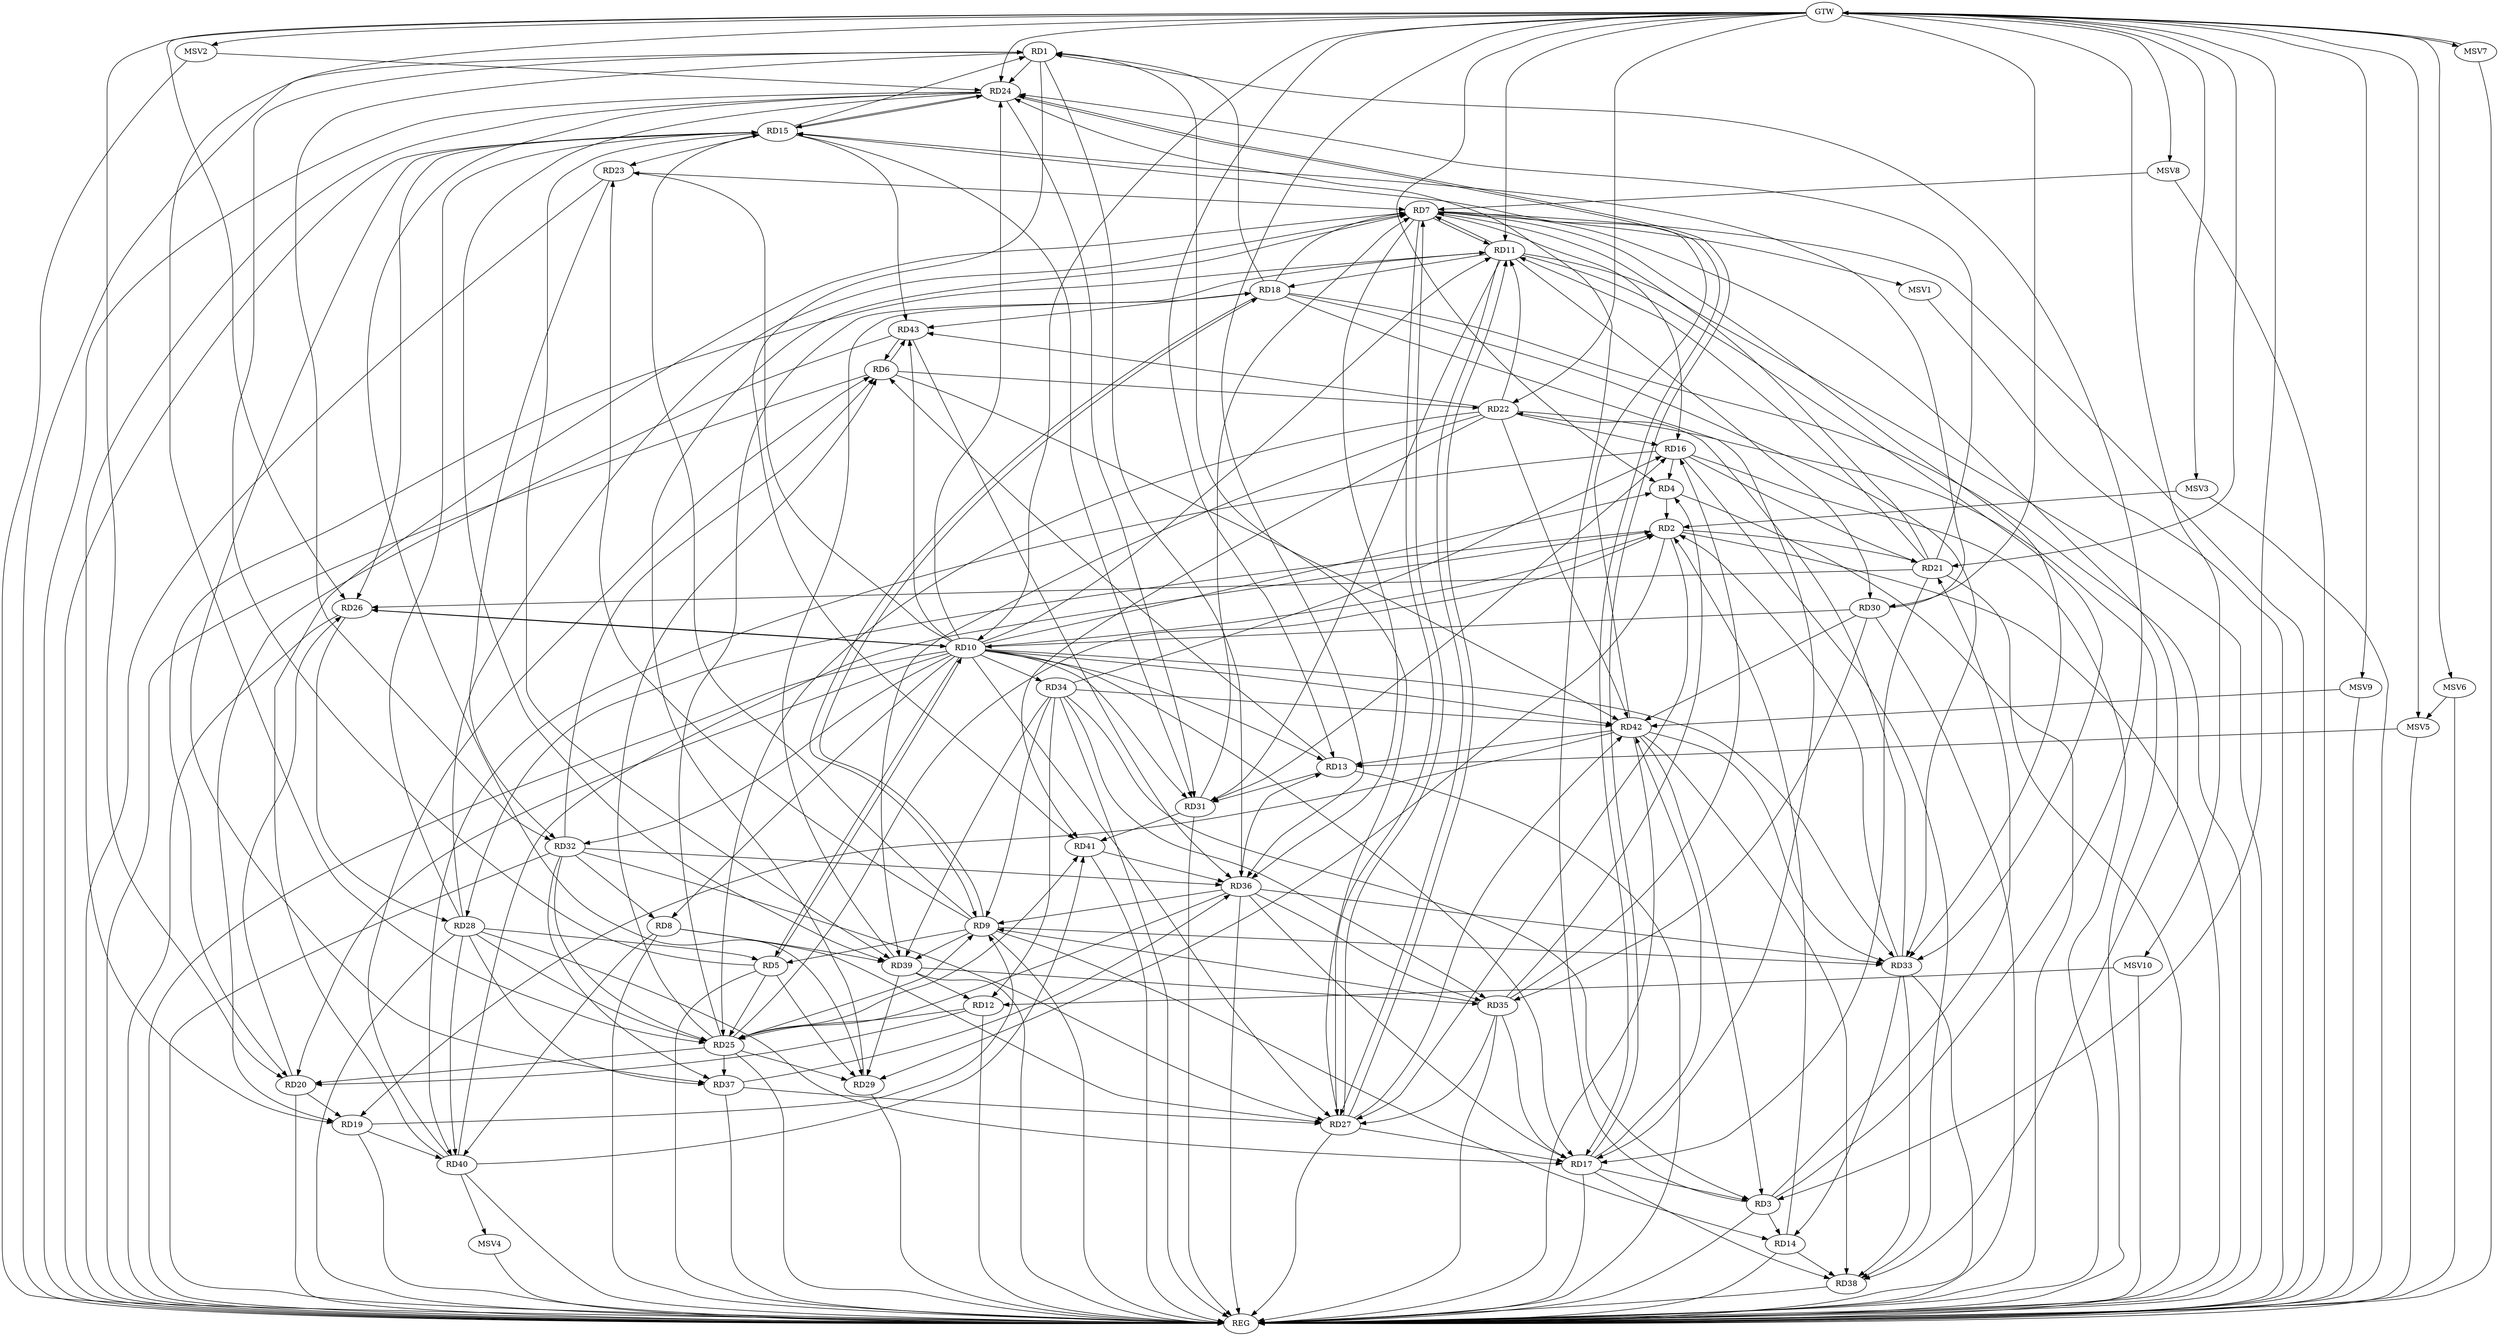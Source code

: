 strict digraph G {
  RD1 [ label="RD1" ];
  RD2 [ label="RD2" ];
  RD3 [ label="RD3" ];
  RD4 [ label="RD4" ];
  RD5 [ label="RD5" ];
  RD6 [ label="RD6" ];
  RD7 [ label="RD7" ];
  RD8 [ label="RD8" ];
  RD9 [ label="RD9" ];
  RD10 [ label="RD10" ];
  RD11 [ label="RD11" ];
  RD12 [ label="RD12" ];
  RD13 [ label="RD13" ];
  RD14 [ label="RD14" ];
  RD15 [ label="RD15" ];
  RD16 [ label="RD16" ];
  RD17 [ label="RD17" ];
  RD18 [ label="RD18" ];
  RD19 [ label="RD19" ];
  RD20 [ label="RD20" ];
  RD21 [ label="RD21" ];
  RD22 [ label="RD22" ];
  RD23 [ label="RD23" ];
  RD24 [ label="RD24" ];
  RD25 [ label="RD25" ];
  RD26 [ label="RD26" ];
  RD27 [ label="RD27" ];
  RD28 [ label="RD28" ];
  RD29 [ label="RD29" ];
  RD30 [ label="RD30" ];
  RD31 [ label="RD31" ];
  RD32 [ label="RD32" ];
  RD33 [ label="RD33" ];
  RD34 [ label="RD34" ];
  RD35 [ label="RD35" ];
  RD36 [ label="RD36" ];
  RD37 [ label="RD37" ];
  RD38 [ label="RD38" ];
  RD39 [ label="RD39" ];
  RD40 [ label="RD40" ];
  RD41 [ label="RD41" ];
  RD42 [ label="RD42" ];
  RD43 [ label="RD43" ];
  GTW [ label="GTW" ];
  REG [ label="REG" ];
  MSV1 [ label="MSV1" ];
  MSV2 [ label="MSV2" ];
  MSV3 [ label="MSV3" ];
  MSV4 [ label="MSV4" ];
  MSV5 [ label="MSV5" ];
  MSV6 [ label="MSV6" ];
  MSV7 [ label="MSV7" ];
  MSV8 [ label="MSV8" ];
  MSV9 [ label="MSV9" ];
  MSV10 [ label="MSV10" ];
  RD3 -> RD1;
  RD5 -> RD1;
  RD15 -> RD1;
  RD18 -> RD1;
  RD1 -> RD24;
  RD27 -> RD1;
  RD1 -> RD32;
  RD1 -> RD36;
  RD1 -> RD41;
  RD4 -> RD2;
  RD10 -> RD2;
  RD14 -> RD2;
  RD2 -> RD21;
  RD25 -> RD2;
  RD2 -> RD27;
  RD2 -> RD28;
  RD2 -> RD29;
  RD33 -> RD2;
  RD40 -> RD2;
  RD3 -> RD14;
  RD17 -> RD3;
  RD3 -> RD21;
  RD3 -> RD24;
  RD34 -> RD3;
  RD42 -> RD3;
  RD10 -> RD4;
  RD16 -> RD4;
  RD35 -> RD4;
  RD9 -> RD5;
  RD5 -> RD10;
  RD10 -> RD5;
  RD5 -> RD25;
  RD28 -> RD5;
  RD5 -> RD29;
  RD13 -> RD6;
  RD6 -> RD22;
  RD25 -> RD6;
  RD32 -> RD6;
  RD40 -> RD6;
  RD6 -> RD42;
  RD6 -> RD43;
  RD43 -> RD6;
  RD7 -> RD11;
  RD11 -> RD7;
  RD7 -> RD16;
  RD18 -> RD7;
  RD21 -> RD7;
  RD23 -> RD7;
  RD7 -> RD27;
  RD27 -> RD7;
  RD28 -> RD7;
  RD29 -> RD7;
  RD31 -> RD7;
  RD7 -> RD33;
  RD7 -> RD36;
  RD7 -> RD38;
  RD40 -> RD7;
  RD8 -> RD27;
  RD32 -> RD8;
  RD8 -> RD39;
  RD8 -> RD40;
  RD9 -> RD14;
  RD9 -> RD15;
  RD9 -> RD18;
  RD18 -> RD9;
  RD19 -> RD9;
  RD9 -> RD23;
  RD25 -> RD9;
  RD9 -> RD33;
  RD34 -> RD9;
  RD35 -> RD9;
  RD36 -> RD9;
  RD9 -> RD39;
  RD10 -> RD11;
  RD10 -> RD13;
  RD10 -> RD17;
  RD26 -> RD10;
  RD30 -> RD10;
  RD10 -> RD31;
  RD10 -> RD33;
  RD10 -> RD34;
  RD11 -> RD18;
  RD11 -> RD20;
  RD21 -> RD11;
  RD22 -> RD11;
  RD25 -> RD11;
  RD11 -> RD27;
  RD27 -> RD11;
  RD11 -> RD30;
  RD11 -> RD31;
  RD11 -> RD33;
  RD12 -> RD20;
  RD12 -> RD25;
  RD34 -> RD12;
  RD39 -> RD12;
  RD13 -> RD31;
  RD36 -> RD13;
  RD42 -> RD13;
  RD33 -> RD14;
  RD14 -> RD38;
  RD15 -> RD23;
  RD15 -> RD24;
  RD24 -> RD15;
  RD15 -> RD26;
  RD28 -> RD15;
  RD30 -> RD15;
  RD15 -> RD31;
  RD15 -> RD37;
  RD15 -> RD39;
  RD42 -> RD15;
  RD15 -> RD43;
  RD16 -> RD21;
  RD22 -> RD16;
  RD31 -> RD16;
  RD34 -> RD16;
  RD35 -> RD16;
  RD16 -> RD38;
  RD16 -> RD40;
  RD18 -> RD17;
  RD21 -> RD17;
  RD17 -> RD24;
  RD24 -> RD17;
  RD27 -> RD17;
  RD28 -> RD17;
  RD35 -> RD17;
  RD36 -> RD17;
  RD17 -> RD38;
  RD17 -> RD42;
  RD18 -> RD33;
  RD39 -> RD18;
  RD18 -> RD43;
  RD20 -> RD19;
  RD24 -> RD19;
  RD19 -> RD40;
  RD42 -> RD19;
  RD43 -> RD19;
  RD25 -> RD20;
  RD20 -> RD26;
  RD21 -> RD24;
  RD21 -> RD26;
  RD22 -> RD25;
  RD33 -> RD22;
  RD22 -> RD39;
  RD22 -> RD41;
  RD22 -> RD42;
  RD22 -> RD43;
  RD23 -> RD32;
  RD24 -> RD29;
  RD24 -> RD31;
  RD24 -> RD39;
  RD28 -> RD25;
  RD25 -> RD29;
  RD32 -> RD25;
  RD36 -> RD25;
  RD25 -> RD37;
  RD25 -> RD41;
  RD26 -> RD28;
  RD32 -> RD27;
  RD35 -> RD27;
  RD37 -> RD27;
  RD27 -> RD42;
  RD28 -> RD37;
  RD28 -> RD40;
  RD39 -> RD29;
  RD30 -> RD35;
  RD30 -> RD42;
  RD31 -> RD41;
  RD32 -> RD36;
  RD32 -> RD37;
  RD36 -> RD33;
  RD33 -> RD38;
  RD42 -> RD33;
  RD34 -> RD35;
  RD34 -> RD39;
  RD34 -> RD42;
  RD36 -> RD35;
  RD39 -> RD35;
  RD37 -> RD36;
  RD41 -> RD36;
  RD43 -> RD36;
  RD42 -> RD38;
  RD40 -> RD41;
  GTW -> RD25;
  GTW -> RD22;
  GTW -> RD10;
  GTW -> RD26;
  GTW -> RD11;
  GTW -> RD30;
  GTW -> RD3;
  GTW -> RD4;
  GTW -> RD13;
  GTW -> RD20;
  GTW -> RD21;
  GTW -> RD36;
  GTW -> RD24;
  RD1 -> REG;
  RD2 -> REG;
  RD3 -> REG;
  RD4 -> REG;
  RD5 -> REG;
  RD6 -> REG;
  RD7 -> REG;
  RD8 -> REG;
  RD9 -> REG;
  RD10 -> REG;
  RD11 -> REG;
  RD12 -> REG;
  RD13 -> REG;
  RD14 -> REG;
  RD15 -> REG;
  RD16 -> REG;
  RD17 -> REG;
  RD18 -> REG;
  RD19 -> REG;
  RD20 -> REG;
  RD21 -> REG;
  RD22 -> REG;
  RD23 -> REG;
  RD24 -> REG;
  RD25 -> REG;
  RD26 -> REG;
  RD27 -> REG;
  RD28 -> REG;
  RD29 -> REG;
  RD30 -> REG;
  RD31 -> REG;
  RD32 -> REG;
  RD33 -> REG;
  RD34 -> REG;
  RD35 -> REG;
  RD36 -> REG;
  RD37 -> REG;
  RD38 -> REG;
  RD39 -> REG;
  RD40 -> REG;
  RD41 -> REG;
  RD42 -> REG;
  RD10 -> RD32;
  RD10 -> RD27;
  RD10 -> RD8;
  RD10 -> RD20;
  RD10 -> RD43;
  RD10 -> RD23;
  RD10 -> RD42;
  RD10 -> RD26;
  RD10 -> RD24;
  RD7 -> MSV1;
  MSV1 -> REG;
  MSV2 -> RD24;
  GTW -> MSV2;
  MSV2 -> REG;
  MSV3 -> RD2;
  GTW -> MSV3;
  MSV3 -> REG;
  RD40 -> MSV4;
  MSV4 -> REG;
  MSV5 -> RD13;
  GTW -> MSV5;
  MSV5 -> REG;
  MSV6 -> MSV5;
  GTW -> MSV6;
  MSV6 -> REG;
  MSV7 -> GTW;
  GTW -> MSV7;
  MSV7 -> REG;
  MSV8 -> RD7;
  GTW -> MSV8;
  MSV8 -> REG;
  MSV9 -> RD42;
  GTW -> MSV9;
  MSV9 -> REG;
  MSV10 -> RD12;
  GTW -> MSV10;
  MSV10 -> REG;
}
